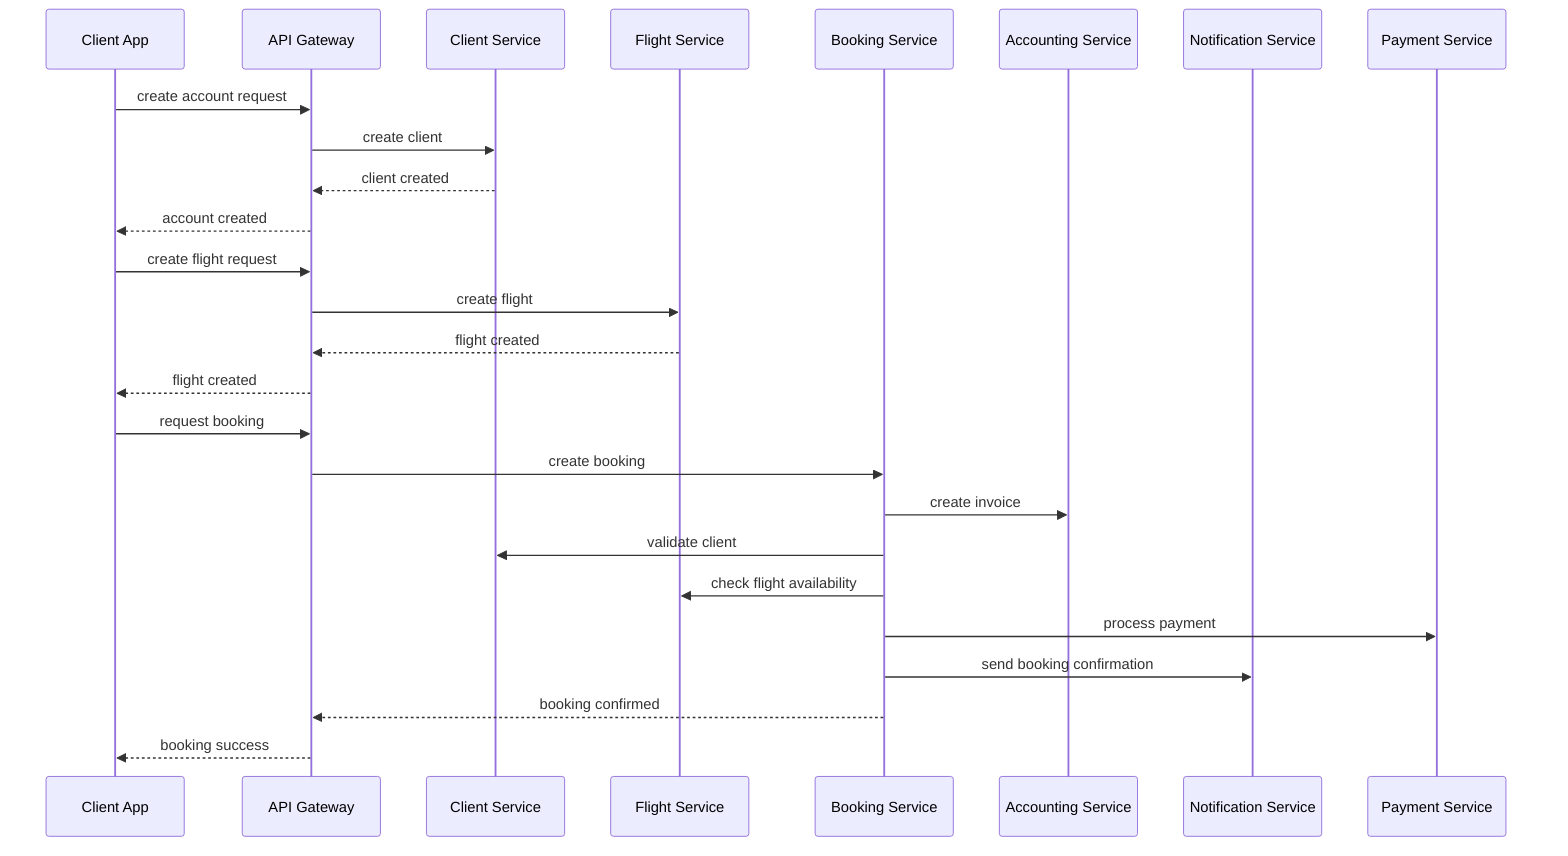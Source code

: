 sequenceDiagram
    participant ClientApp as Client App
    participant APIGateway as API Gateway
    participant Client as Client Service
    participant Flight as Flight Service
    participant Booking as Booking Service
    participant Accounting as Accounting Service
    participant Notification as Notification Service
    participant Payment as Payment Service
 
    %% Création client
    ClientApp->>APIGateway: create account request
    APIGateway->>Client: create client
    Client-->>APIGateway: client created
    APIGateway-->>ClientApp: account created
 
    %% Création vol
    ClientApp->>APIGateway: create flight request
    APIGateway->>Flight: create flight
    Flight-->>APIGateway: flight created
    APIGateway-->>ClientApp: flight created
 
    %% Booking
    ClientApp->>APIGateway: request booking
    APIGateway->>Booking: create booking
    Booking->>Accounting: create invoice
    Booking->>Client: validate client
    Booking->>Flight: check flight availability
    Booking->>Payment: process payment
    Booking->>Notification: send booking confirmation
    Booking-->>APIGateway: booking confirmed
    APIGateway-->>ClientApp: booking success